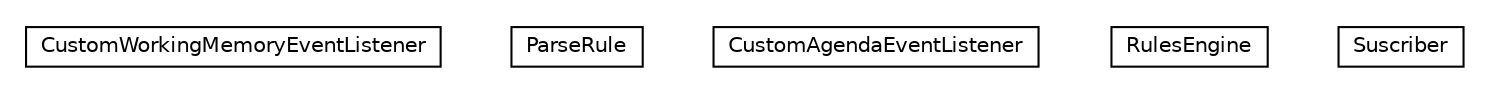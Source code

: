 #!/usr/local/bin/dot
#
# Class diagram 
# Generated by UMLGraph version R5_6-24-gf6e263 (http://www.umlgraph.org/)
#

digraph G {
	edge [fontname="Helvetica",fontsize=10,labelfontname="Helvetica",labelfontsize=10];
	node [fontname="Helvetica",fontsize=10,shape=plaintext];
	nodesep=0.25;
	ranksep=0.5;
	// org.universAAL.drools.engine.CustomWorkingMemoryEventListener
	c657008 [label=<<table title="org.universAAL.drools.engine.CustomWorkingMemoryEventListener" border="0" cellborder="1" cellspacing="0" cellpadding="2" port="p" href="./CustomWorkingMemoryEventListener.html">
		<tr><td><table border="0" cellspacing="0" cellpadding="1">
<tr><td align="center" balign="center"> CustomWorkingMemoryEventListener </td></tr>
		</table></td></tr>
		</table>>, URL="./CustomWorkingMemoryEventListener.html", fontname="Helvetica", fontcolor="black", fontsize=10.0];
	// org.universAAL.drools.engine.ParseRule
	c657009 [label=<<table title="org.universAAL.drools.engine.ParseRule" border="0" cellborder="1" cellspacing="0" cellpadding="2" port="p" href="./ParseRule.html">
		<tr><td><table border="0" cellspacing="0" cellpadding="1">
<tr><td align="center" balign="center"> ParseRule </td></tr>
		</table></td></tr>
		</table>>, URL="./ParseRule.html", fontname="Helvetica", fontcolor="black", fontsize=10.0];
	// org.universAAL.drools.engine.CustomAgendaEventListener
	c657010 [label=<<table title="org.universAAL.drools.engine.CustomAgendaEventListener" border="0" cellborder="1" cellspacing="0" cellpadding="2" port="p" href="./CustomAgendaEventListener.html">
		<tr><td><table border="0" cellspacing="0" cellpadding="1">
<tr><td align="center" balign="center"> CustomAgendaEventListener </td></tr>
		</table></td></tr>
		</table>>, URL="./CustomAgendaEventListener.html", fontname="Helvetica", fontcolor="black", fontsize=10.0];
	// org.universAAL.drools.engine.RulesEngine
	c657011 [label=<<table title="org.universAAL.drools.engine.RulesEngine" border="0" cellborder="1" cellspacing="0" cellpadding="2" port="p" href="./RulesEngine.html">
		<tr><td><table border="0" cellspacing="0" cellpadding="1">
<tr><td align="center" balign="center"> RulesEngine </td></tr>
		</table></td></tr>
		</table>>, URL="./RulesEngine.html", fontname="Helvetica", fontcolor="black", fontsize=10.0];
	// org.universAAL.drools.engine.Suscriber
	c657012 [label=<<table title="org.universAAL.drools.engine.Suscriber" border="0" cellborder="1" cellspacing="0" cellpadding="2" port="p" href="./Suscriber.html">
		<tr><td><table border="0" cellspacing="0" cellpadding="1">
<tr><td align="center" balign="center"> Suscriber </td></tr>
		</table></td></tr>
		</table>>, URL="./Suscriber.html", fontname="Helvetica", fontcolor="black", fontsize=10.0];
}

